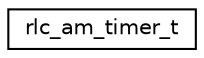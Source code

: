 digraph "Graphical Class Hierarchy"
{
 // LATEX_PDF_SIZE
  edge [fontname="Helvetica",fontsize="10",labelfontname="Helvetica",labelfontsize="10"];
  node [fontname="Helvetica",fontsize="10",shape=record];
  rankdir="LR";
  Node0 [label="rlc_am_timer_t",height=0.2,width=0.4,color="black", fillcolor="white", style="filled",URL="$structrlc__am__timer__t.html",tooltip="Generic structure for implementing a timer."];
}
